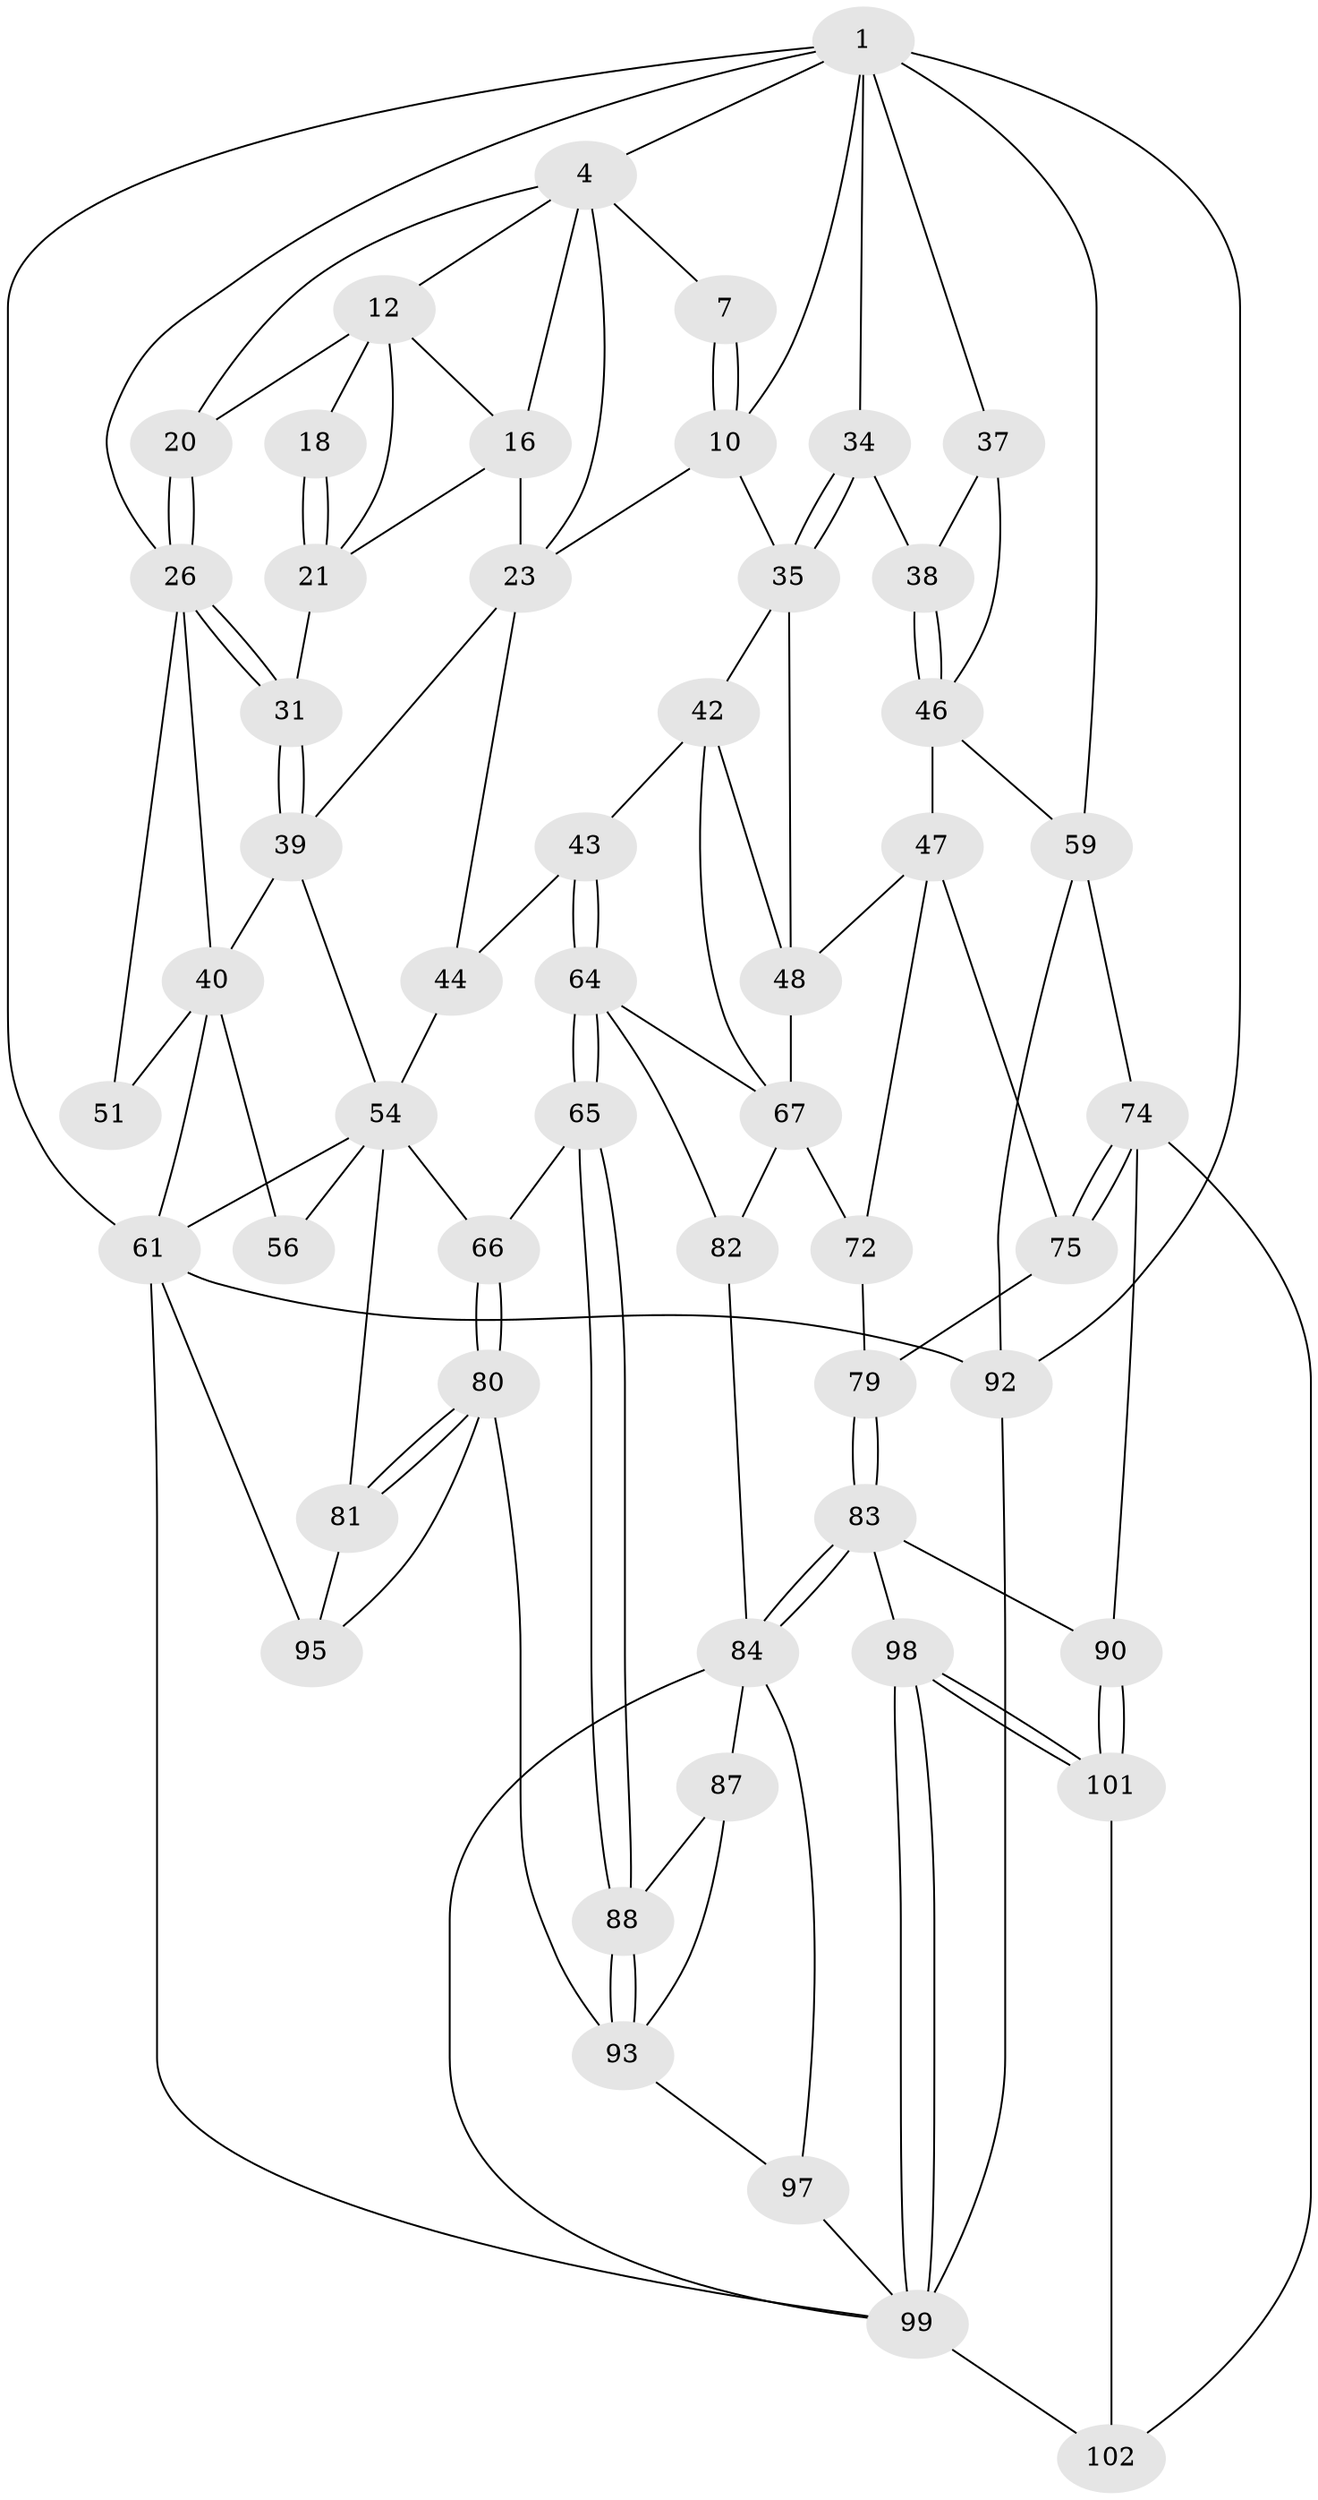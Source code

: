 // original degree distribution, {3: 0.02830188679245283, 6: 0.22641509433962265, 5: 0.5188679245283019, 4: 0.22641509433962265}
// Generated by graph-tools (version 1.1) at 2025/16/03/09/25 04:16:53]
// undirected, 53 vertices, 119 edges
graph export_dot {
graph [start="1"]
  node [color=gray90,style=filled];
  1 [pos="+0.9525597982680305+0",super="+8+2"];
  4 [pos="+0+0",super="+11+5"];
  7 [pos="+0.8007854715693665+0"];
  10 [pos="+0.7963171776282346+0.10073085275092088",super="+22"];
  12 [pos="+0.22023588785171225+0.05820355492892142",super="+19+13"];
  16 [pos="+0.5159241626682755+0.056540278292521354",super="+29"];
  18 [pos="+0.3043139846048148+0.13133453283975952"];
  20 [pos="+0.1524570096996411+0.12452060971769048"];
  21 [pos="+0.29495602063798265+0.17630991593760542",super="+30"];
  23 [pos="+0.5695341818745572+0.11911291029013252",super="+32"];
  26 [pos="+0.11826358805904383+0.16460314820343971",super="+27"];
  31 [pos="+0.17474033722366827+0.2540182589808138"];
  34 [pos="+0.8855688061475032+0.21217819229500803"];
  35 [pos="+0.7455721862387715+0.28064182734951487",super="+36"];
  37 [pos="+0.9156993196500981+0.21257569926647368"];
  38 [pos="+0.8888176020898455+0.2143070288353281"];
  39 [pos="+0.16865700196834815+0.2799571365880707",super="+45"];
  40 [pos="+0.08457219396504861+0.31056921419567013",super="+41+52"];
  42 [pos="+0.5685767040488012+0.4028106433441808",super="+57"];
  43 [pos="+0.5562303909843461+0.40550846830201676"];
  44 [pos="+0.4592422768422688+0.35202596514805645"];
  46 [pos="+0.916752403838795+0.4025360720487615",super="+50"];
  47 [pos="+0.8431221219671088+0.42838272164854213",super="+71"];
  48 [pos="+0.8099893756555085+0.4212069227491037",super="+49"];
  51 [pos="+0+0.20403364649522057"];
  54 [pos="+0.22436410513821406+0.49301438018029337",super="+55+58"];
  56 [pos="+0.05610678146906065+0.4320543867219576"];
  59 [pos="+1+0.46238243670677137",super="+73"];
  61 [pos="+0+0.6721795127074437",super="+62"];
  64 [pos="+0.5199532161657692+0.5783795142489796",super="+69"];
  65 [pos="+0.4680427060562901+0.615735146479922"];
  66 [pos="+0.30046831468472657+0.5707432003938794"];
  67 [pos="+0.6968319810206061+0.4959337044914004",super="+68+70"];
  72 [pos="+0.7715242558270966+0.572132314201969",super="+76"];
  74 [pos="+1+0.6738605968427295",super="+89"];
  75 [pos="+0.8817827867723452+0.6140877472449578"];
  79 [pos="+0.7815018676743883+0.6725965784124254"];
  80 [pos="+0.2465464062542711+0.7184764265000853",super="+94"];
  81 [pos="+0.14280164452607336+0.7070260033259903"];
  82 [pos="+0.657609333248716+0.6407691299957123"];
  83 [pos="+0.7674901377742777+0.7503520133283192",super="+91"];
  84 [pos="+0.702617528741734+0.7767053826212394",super="+85"];
  87 [pos="+0.49899307910586826+0.687465216347725"];
  88 [pos="+0.47889092911281994+0.6522000899038749"];
  90 [pos="+0.8374359656666573+0.7702379403067203"];
  92 [pos="+1+1"];
  93 [pos="+0.3818303627762283+0.7871233998016194",super="+96"];
  95 [pos="+0.04884797681934214+0.7946077247051866",super="+104"];
  97 [pos="+0.5189035107377075+0.8419767019495674"];
  98 [pos="+0.8084037048899289+0.974060820150665"];
  99 [pos="+0.7735443907360544+1",super="+103+100"];
  101 [pos="+0.8519395980398605+0.8364840773740585"];
  102 [pos="+0.9289289857188539+0.8429173316759613"];
  1 -- 10;
  1 -- 34;
  1 -- 4;
  1 -- 37;
  1 -- 26;
  1 -- 59;
  1 -- 92;
  1 -- 61;
  4 -- 20;
  4 -- 12;
  4 -- 16;
  4 -- 7;
  4 -- 23;
  7 -- 10;
  7 -- 10;
  10 -- 23;
  10 -- 35;
  12 -- 21;
  12 -- 20;
  12 -- 16;
  12 -- 18 [weight=2];
  16 -- 21;
  16 -- 23;
  18 -- 21;
  18 -- 21;
  20 -- 26;
  20 -- 26;
  21 -- 31;
  23 -- 44;
  23 -- 39;
  26 -- 31;
  26 -- 31;
  26 -- 40;
  26 -- 51;
  31 -- 39;
  31 -- 39;
  34 -- 35;
  34 -- 35;
  34 -- 38;
  35 -- 48;
  35 -- 42;
  37 -- 38;
  37 -- 46;
  38 -- 46;
  38 -- 46;
  39 -- 40;
  39 -- 54;
  40 -- 51 [weight=2];
  40 -- 56 [weight=2];
  40 -- 61;
  42 -- 43;
  42 -- 67;
  42 -- 48;
  43 -- 44;
  43 -- 64;
  43 -- 64;
  44 -- 54;
  46 -- 47;
  46 -- 59;
  47 -- 48;
  47 -- 72;
  47 -- 75;
  48 -- 67;
  54 -- 56;
  54 -- 81;
  54 -- 61;
  54 -- 66;
  59 -- 74;
  59 -- 92;
  61 -- 92;
  61 -- 95 [weight=2];
  61 -- 99;
  64 -- 65;
  64 -- 65;
  64 -- 82;
  64 -- 67;
  65 -- 66;
  65 -- 88;
  65 -- 88;
  66 -- 80;
  66 -- 80;
  67 -- 82;
  67 -- 72 [weight=2];
  72 -- 79;
  74 -- 75;
  74 -- 75;
  74 -- 90;
  74 -- 102;
  75 -- 79;
  79 -- 83;
  79 -- 83;
  80 -- 81;
  80 -- 81;
  80 -- 93;
  80 -- 95;
  81 -- 95;
  82 -- 84;
  83 -- 84;
  83 -- 84;
  83 -- 90;
  83 -- 98;
  84 -- 99;
  84 -- 97;
  84 -- 87;
  87 -- 88;
  87 -- 93;
  88 -- 93;
  88 -- 93;
  90 -- 101;
  90 -- 101;
  92 -- 99;
  93 -- 97;
  97 -- 99;
  98 -- 99;
  98 -- 99;
  98 -- 101;
  98 -- 101;
  99 -- 102;
  101 -- 102;
}
